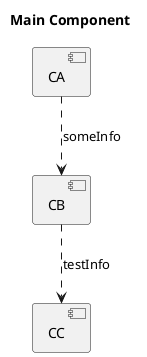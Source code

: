 @startuml

    title Main Component


    component CA
    component CB
    component CC

    CA ..> CB : someInfo
    CB ..> CC : testInfo

@enduml
